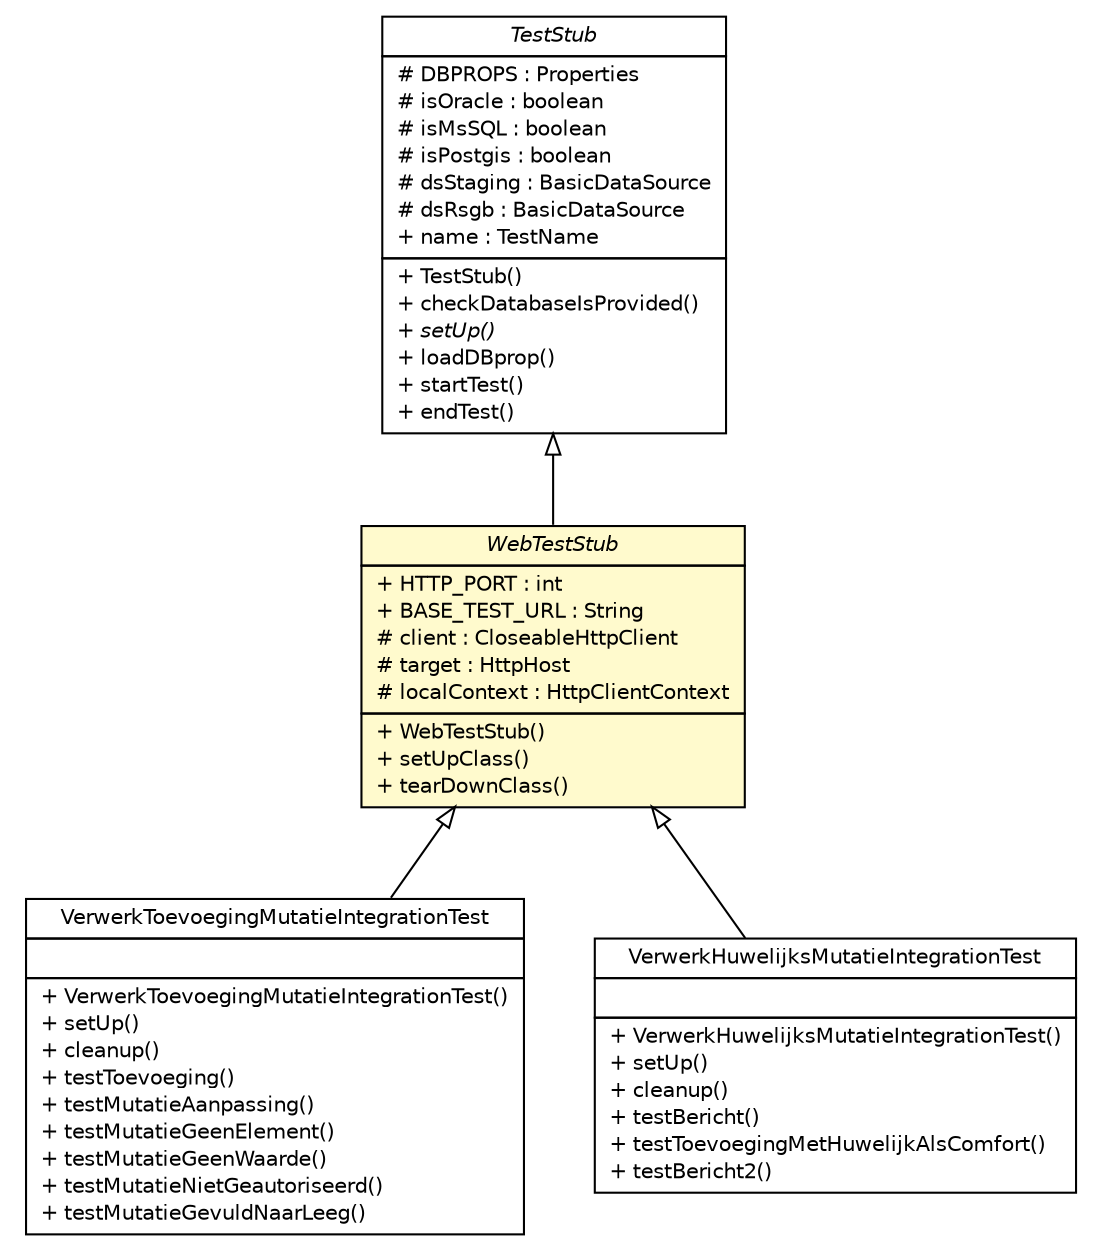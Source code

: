 #!/usr/local/bin/dot
#
# Class diagram 
# Generated by UMLGraph version R5_6-24-gf6e263 (http://www.umlgraph.org/)
#

digraph G {
	edge [fontname="Helvetica",fontsize=10,labelfontname="Helvetica",labelfontsize=10];
	node [fontname="Helvetica",fontsize=10,shape=plaintext];
	nodesep=0.25;
	ranksep=0.5;
	// nl.b3p.brmo.stufbg204.WebTestStub
	c60 [label=<<table title="nl.b3p.brmo.stufbg204.WebTestStub" border="0" cellborder="1" cellspacing="0" cellpadding="2" port="p" bgcolor="lemonChiffon" href="./WebTestStub.html">
		<tr><td><table border="0" cellspacing="0" cellpadding="1">
<tr><td align="center" balign="center"><font face="Helvetica-Oblique"> WebTestStub </font></td></tr>
		</table></td></tr>
		<tr><td><table border="0" cellspacing="0" cellpadding="1">
<tr><td align="left" balign="left"> + HTTP_PORT : int </td></tr>
<tr><td align="left" balign="left"> + BASE_TEST_URL : String </td></tr>
<tr><td align="left" balign="left"> # client : CloseableHttpClient </td></tr>
<tr><td align="left" balign="left"> # target : HttpHost </td></tr>
<tr><td align="left" balign="left"> # localContext : HttpClientContext </td></tr>
		</table></td></tr>
		<tr><td><table border="0" cellspacing="0" cellpadding="1">
<tr><td align="left" balign="left"> + WebTestStub() </td></tr>
<tr><td align="left" balign="left"> + setUpClass() </td></tr>
<tr><td align="left" balign="left"> + tearDownClass() </td></tr>
		</table></td></tr>
		</table>>, URL="./WebTestStub.html", fontname="Helvetica", fontcolor="black", fontsize=10.0];
	// nl.b3p.brmo.stufbg204.VerwerkToevoegingMutatieIntegrationTest
	c62 [label=<<table title="nl.b3p.brmo.stufbg204.VerwerkToevoegingMutatieIntegrationTest" border="0" cellborder="1" cellspacing="0" cellpadding="2" port="p" href="./VerwerkToevoegingMutatieIntegrationTest.html">
		<tr><td><table border="0" cellspacing="0" cellpadding="1">
<tr><td align="center" balign="center"> VerwerkToevoegingMutatieIntegrationTest </td></tr>
		</table></td></tr>
		<tr><td><table border="0" cellspacing="0" cellpadding="1">
<tr><td align="left" balign="left">  </td></tr>
		</table></td></tr>
		<tr><td><table border="0" cellspacing="0" cellpadding="1">
<tr><td align="left" balign="left"> + VerwerkToevoegingMutatieIntegrationTest() </td></tr>
<tr><td align="left" balign="left"> + setUp() </td></tr>
<tr><td align="left" balign="left"> + cleanup() </td></tr>
<tr><td align="left" balign="left"> + testToevoeging() </td></tr>
<tr><td align="left" balign="left"> + testMutatieAanpassing() </td></tr>
<tr><td align="left" balign="left"> + testMutatieGeenElement() </td></tr>
<tr><td align="left" balign="left"> + testMutatieGeenWaarde() </td></tr>
<tr><td align="left" balign="left"> + testMutatieNietGeautoriseerd() </td></tr>
<tr><td align="left" balign="left"> + testMutatieGevuldNaarLeeg() </td></tr>
		</table></td></tr>
		</table>>, URL="./VerwerkToevoegingMutatieIntegrationTest.html", fontname="Helvetica", fontcolor="black", fontsize=10.0];
	// nl.b3p.brmo.stufbg204.VerwerkHuwelijksMutatieIntegrationTest
	c64 [label=<<table title="nl.b3p.brmo.stufbg204.VerwerkHuwelijksMutatieIntegrationTest" border="0" cellborder="1" cellspacing="0" cellpadding="2" port="p" href="./VerwerkHuwelijksMutatieIntegrationTest.html">
		<tr><td><table border="0" cellspacing="0" cellpadding="1">
<tr><td align="center" balign="center"> VerwerkHuwelijksMutatieIntegrationTest </td></tr>
		</table></td></tr>
		<tr><td><table border="0" cellspacing="0" cellpadding="1">
<tr><td align="left" balign="left">  </td></tr>
		</table></td></tr>
		<tr><td><table border="0" cellspacing="0" cellpadding="1">
<tr><td align="left" balign="left"> + VerwerkHuwelijksMutatieIntegrationTest() </td></tr>
<tr><td align="left" balign="left"> + setUp() </td></tr>
<tr><td align="left" balign="left"> + cleanup() </td></tr>
<tr><td align="left" balign="left"> + testBericht() </td></tr>
<tr><td align="left" balign="left"> + testToevoegingMetHuwelijkAlsComfort() </td></tr>
<tr><td align="left" balign="left"> + testBericht2() </td></tr>
		</table></td></tr>
		</table>>, URL="./VerwerkHuwelijksMutatieIntegrationTest.html", fontname="Helvetica", fontcolor="black", fontsize=10.0];
	// nl.b3p.brmo.stufbg204.TestStub
	c65 [label=<<table title="nl.b3p.brmo.stufbg204.TestStub" border="0" cellborder="1" cellspacing="0" cellpadding="2" port="p" href="./TestStub.html">
		<tr><td><table border="0" cellspacing="0" cellpadding="1">
<tr><td align="center" balign="center"><font face="Helvetica-Oblique"> TestStub </font></td></tr>
		</table></td></tr>
		<tr><td><table border="0" cellspacing="0" cellpadding="1">
<tr><td align="left" balign="left"> # DBPROPS : Properties </td></tr>
<tr><td align="left" balign="left"> # isOracle : boolean </td></tr>
<tr><td align="left" balign="left"> # isMsSQL : boolean </td></tr>
<tr><td align="left" balign="left"> # isPostgis : boolean </td></tr>
<tr><td align="left" balign="left"> # dsStaging : BasicDataSource </td></tr>
<tr><td align="left" balign="left"> # dsRsgb : BasicDataSource </td></tr>
<tr><td align="left" balign="left"> + name : TestName </td></tr>
		</table></td></tr>
		<tr><td><table border="0" cellspacing="0" cellpadding="1">
<tr><td align="left" balign="left"> + TestStub() </td></tr>
<tr><td align="left" balign="left"> + checkDatabaseIsProvided() </td></tr>
<tr><td align="left" balign="left"><font face="Helvetica-Oblique" point-size="10.0"> + setUp() </font></td></tr>
<tr><td align="left" balign="left"> + loadDBprop() </td></tr>
<tr><td align="left" balign="left"> + startTest() </td></tr>
<tr><td align="left" balign="left"> + endTest() </td></tr>
		</table></td></tr>
		</table>>, URL="./TestStub.html", fontname="Helvetica", fontcolor="black", fontsize=10.0];
	//nl.b3p.brmo.stufbg204.WebTestStub extends nl.b3p.brmo.stufbg204.TestStub
	c65:p -> c60:p [dir=back,arrowtail=empty];
	//nl.b3p.brmo.stufbg204.VerwerkToevoegingMutatieIntegrationTest extends nl.b3p.brmo.stufbg204.WebTestStub
	c60:p -> c62:p [dir=back,arrowtail=empty];
	//nl.b3p.brmo.stufbg204.VerwerkHuwelijksMutatieIntegrationTest extends nl.b3p.brmo.stufbg204.WebTestStub
	c60:p -> c64:p [dir=back,arrowtail=empty];
}

